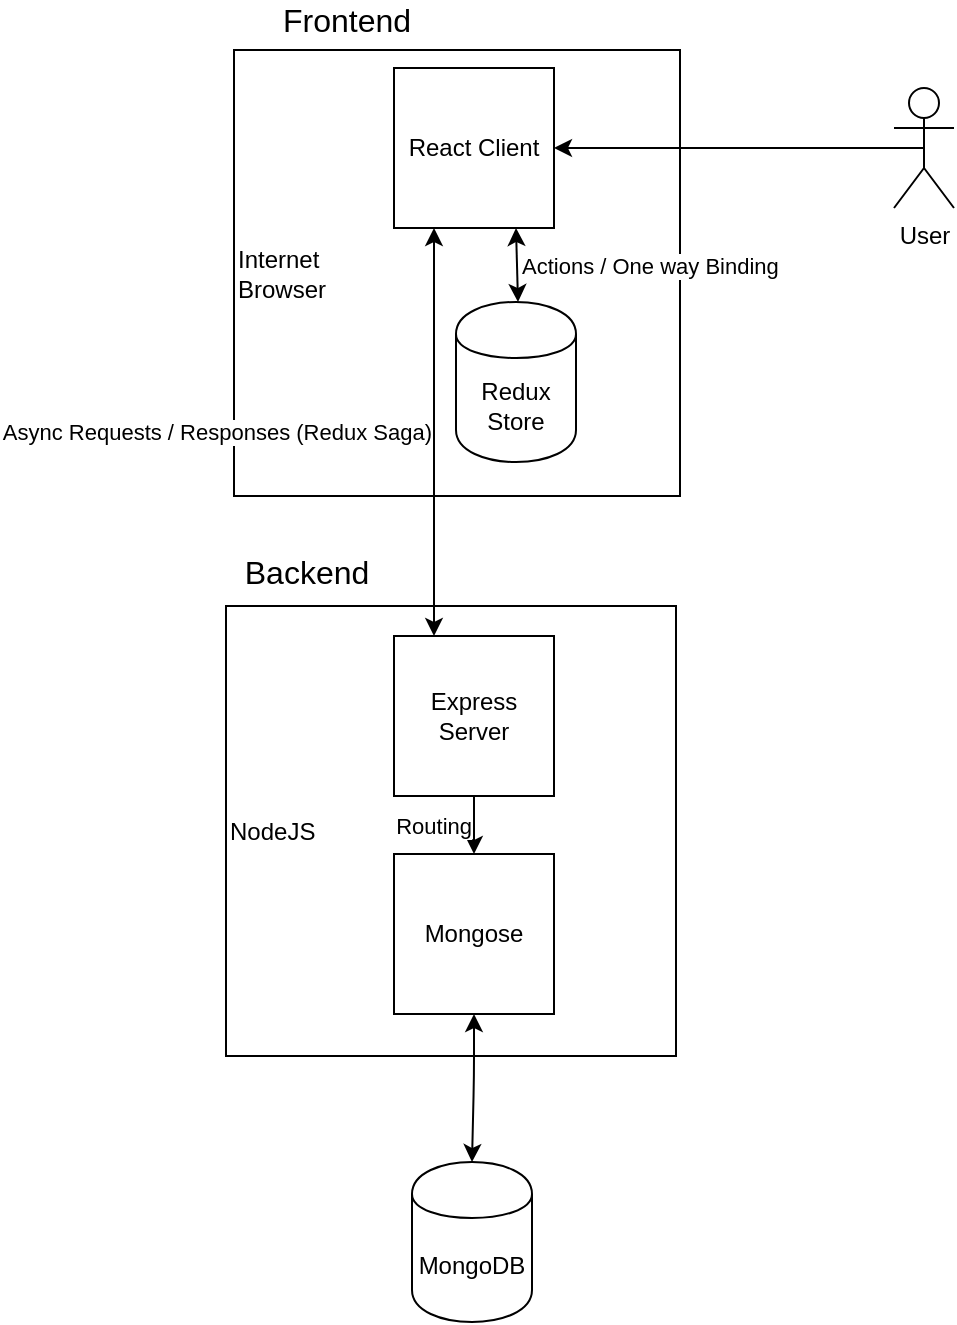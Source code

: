<mxfile version="12.7.4" type="github"><diagram id="2QRLKaj-HsPyh3wSXXvx" name="Page-1"><mxGraphModel dx="1357" dy="809" grid="1" gridSize="10" guides="1" tooltips="1" connect="1" arrows="1" fold="1" page="1" pageScale="1" pageWidth="850" pageHeight="1100" math="0" shadow="0"><root><mxCell id="0"/><mxCell id="1" parent="0"/><mxCell id="TgoclNHwAhPHeC6AAtI5-25" value="Internet &lt;br&gt;Browser" style="whiteSpace=wrap;html=1;aspect=fixed;align=left;" vertex="1" parent="1"><mxGeometry x="280" y="147" width="223" height="223" as="geometry"/></mxCell><mxCell id="TgoclNHwAhPHeC6AAtI5-13" value="NodeJS" style="whiteSpace=wrap;html=1;aspect=fixed;align=left;" vertex="1" parent="1"><mxGeometry x="276" y="425" width="225" height="225" as="geometry"/></mxCell><mxCell id="TgoclNHwAhPHeC6AAtI5-1" value="Redux Store" style="shape=cylinder;whiteSpace=wrap;html=1;boundedLbl=1;backgroundOutline=1;" vertex="1" parent="1"><mxGeometry x="391" y="273" width="60" height="80" as="geometry"/></mxCell><mxCell id="TgoclNHwAhPHeC6AAtI5-33" value="Routing" style="edgeStyle=orthogonalEdgeStyle;rounded=0;orthogonalLoop=1;jettySize=auto;html=1;exitX=0.5;exitY=1;exitDx=0;exitDy=0;entryX=0.5;entryY=0;entryDx=0;entryDy=0;align=right;" edge="1" parent="1" source="TgoclNHwAhPHeC6AAtI5-2" target="TgoclNHwAhPHeC6AAtI5-14"><mxGeometry relative="1" as="geometry"/></mxCell><mxCell id="TgoclNHwAhPHeC6AAtI5-2" value="Express Server" style="whiteSpace=wrap;html=1;aspect=fixed;" vertex="1" parent="1"><mxGeometry x="360" y="440" width="80" height="80" as="geometry"/></mxCell><mxCell id="TgoclNHwAhPHeC6AAtI5-3" value="MongoDB" style="shape=cylinder;whiteSpace=wrap;html=1;boundedLbl=1;backgroundOutline=1;" vertex="1" parent="1"><mxGeometry x="369" y="703" width="60" height="80" as="geometry"/></mxCell><mxCell id="TgoclNHwAhPHeC6AAtI5-4" value="React Client" style="whiteSpace=wrap;html=1;aspect=fixed;" vertex="1" parent="1"><mxGeometry x="360" y="156" width="80" height="80" as="geometry"/></mxCell><mxCell id="TgoclNHwAhPHeC6AAtI5-32" style="edgeStyle=orthogonalEdgeStyle;rounded=0;orthogonalLoop=1;jettySize=auto;html=1;exitX=0.5;exitY=0.5;exitDx=0;exitDy=0;exitPerimeter=0;" edge="1" parent="1" source="TgoclNHwAhPHeC6AAtI5-5" target="TgoclNHwAhPHeC6AAtI5-4"><mxGeometry relative="1" as="geometry"/></mxCell><mxCell id="TgoclNHwAhPHeC6AAtI5-5" value="User" style="shape=umlActor;verticalLabelPosition=bottom;labelBackgroundColor=#ffffff;verticalAlign=top;html=1;outlineConnect=0;" vertex="1" parent="1"><mxGeometry x="610" y="166" width="30" height="60" as="geometry"/></mxCell><mxCell id="TgoclNHwAhPHeC6AAtI5-14" value="Mongose" style="whiteSpace=wrap;html=1;aspect=fixed;" vertex="1" parent="1"><mxGeometry x="360" y="549" width="80" height="80" as="geometry"/></mxCell><mxCell id="TgoclNHwAhPHeC6AAtI5-23" value="" style="endArrow=classic;startArrow=classic;html=1;exitX=0.5;exitY=0;exitDx=0;exitDy=0;" edge="1" parent="1" source="TgoclNHwAhPHeC6AAtI5-3" target="TgoclNHwAhPHeC6AAtI5-14"><mxGeometry width="50" height="50" relative="1" as="geometry"><mxPoint x="400" y="440" as="sourcePoint"/><mxPoint x="450" y="390" as="targetPoint"/><Array as="points"><mxPoint x="400" y="660"/></Array></mxGeometry></mxCell><mxCell id="TgoclNHwAhPHeC6AAtI5-27" value="Async Requests / Responses (Redux Saga)" style="endArrow=classic;startArrow=classic;html=1;entryX=0.25;entryY=1;entryDx=0;entryDy=0;exitX=0.25;exitY=0;exitDx=0;exitDy=0;align=right;" edge="1" parent="1" source="TgoclNHwAhPHeC6AAtI5-2" target="TgoclNHwAhPHeC6AAtI5-4"><mxGeometry width="50" height="50" relative="1" as="geometry"><mxPoint x="400" y="440" as="sourcePoint"/><mxPoint x="450" y="390" as="targetPoint"/></mxGeometry></mxCell><mxCell id="TgoclNHwAhPHeC6AAtI5-29" value="Actions / One way Binding" style="endArrow=classic;startArrow=classic;html=1;entryX=0.75;entryY=1;entryDx=0;entryDy=0;exitX=0.5;exitY=0;exitDx=0;exitDy=0;align=left;" edge="1" parent="1"><mxGeometry width="50" height="50" relative="1" as="geometry"><mxPoint x="422" y="273" as="sourcePoint"/><mxPoint x="421" y="236" as="targetPoint"/></mxGeometry></mxCell><mxCell id="TgoclNHwAhPHeC6AAtI5-34" value="Frontend" style="text;html=1;align=center;verticalAlign=middle;resizable=0;points=[];autosize=1;fontSize=16;" vertex="1" parent="1"><mxGeometry x="296" y="122" width="80" height="20" as="geometry"/></mxCell><mxCell id="TgoclNHwAhPHeC6AAtI5-35" value="Backend" style="text;html=1;align=center;verticalAlign=middle;resizable=0;points=[];autosize=1;fontSize=16;" vertex="1" parent="1"><mxGeometry x="276" y="398" width="80" height="20" as="geometry"/></mxCell></root></mxGraphModel></diagram></mxfile>